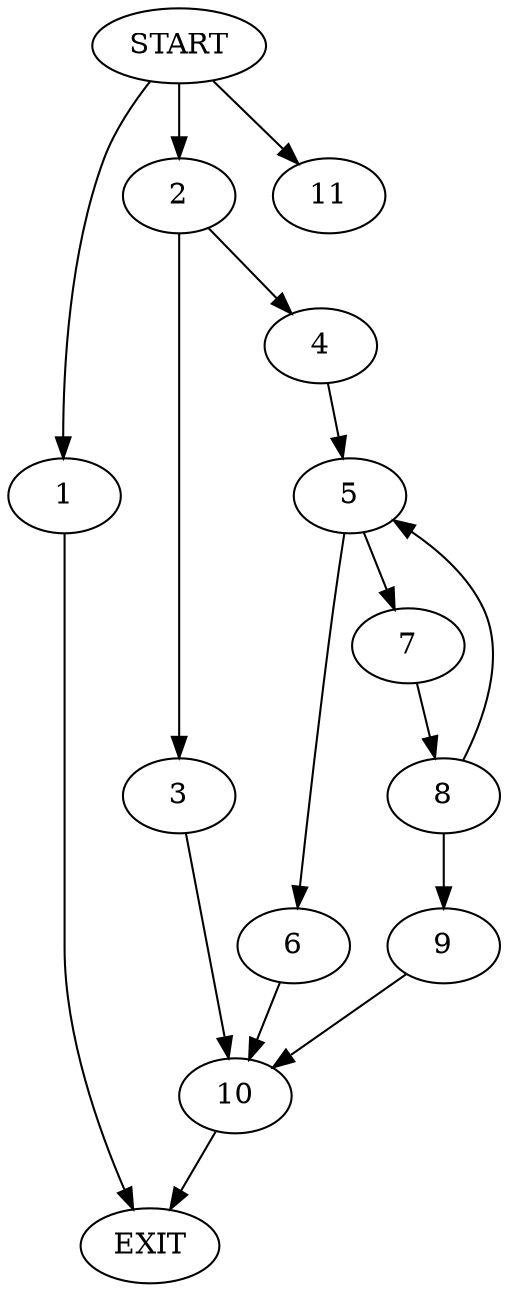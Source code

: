digraph { 
0 [label="START"];
1;
2;
3;
4;
5;
6;
7;
8;
9;
10;
11;
12[label="EXIT"];
0 -> 11;
0 -> 1;
0:s2 -> 2;
1 -> 12;
2 -> 3;
2 -> 4;
3 -> 10;
4 -> 5;
5 -> 6;
5 -> 7;
6 -> 10;
7 -> 8;
8 -> 5;
8 -> 9;
9 -> 10;
10 -> 12;
}